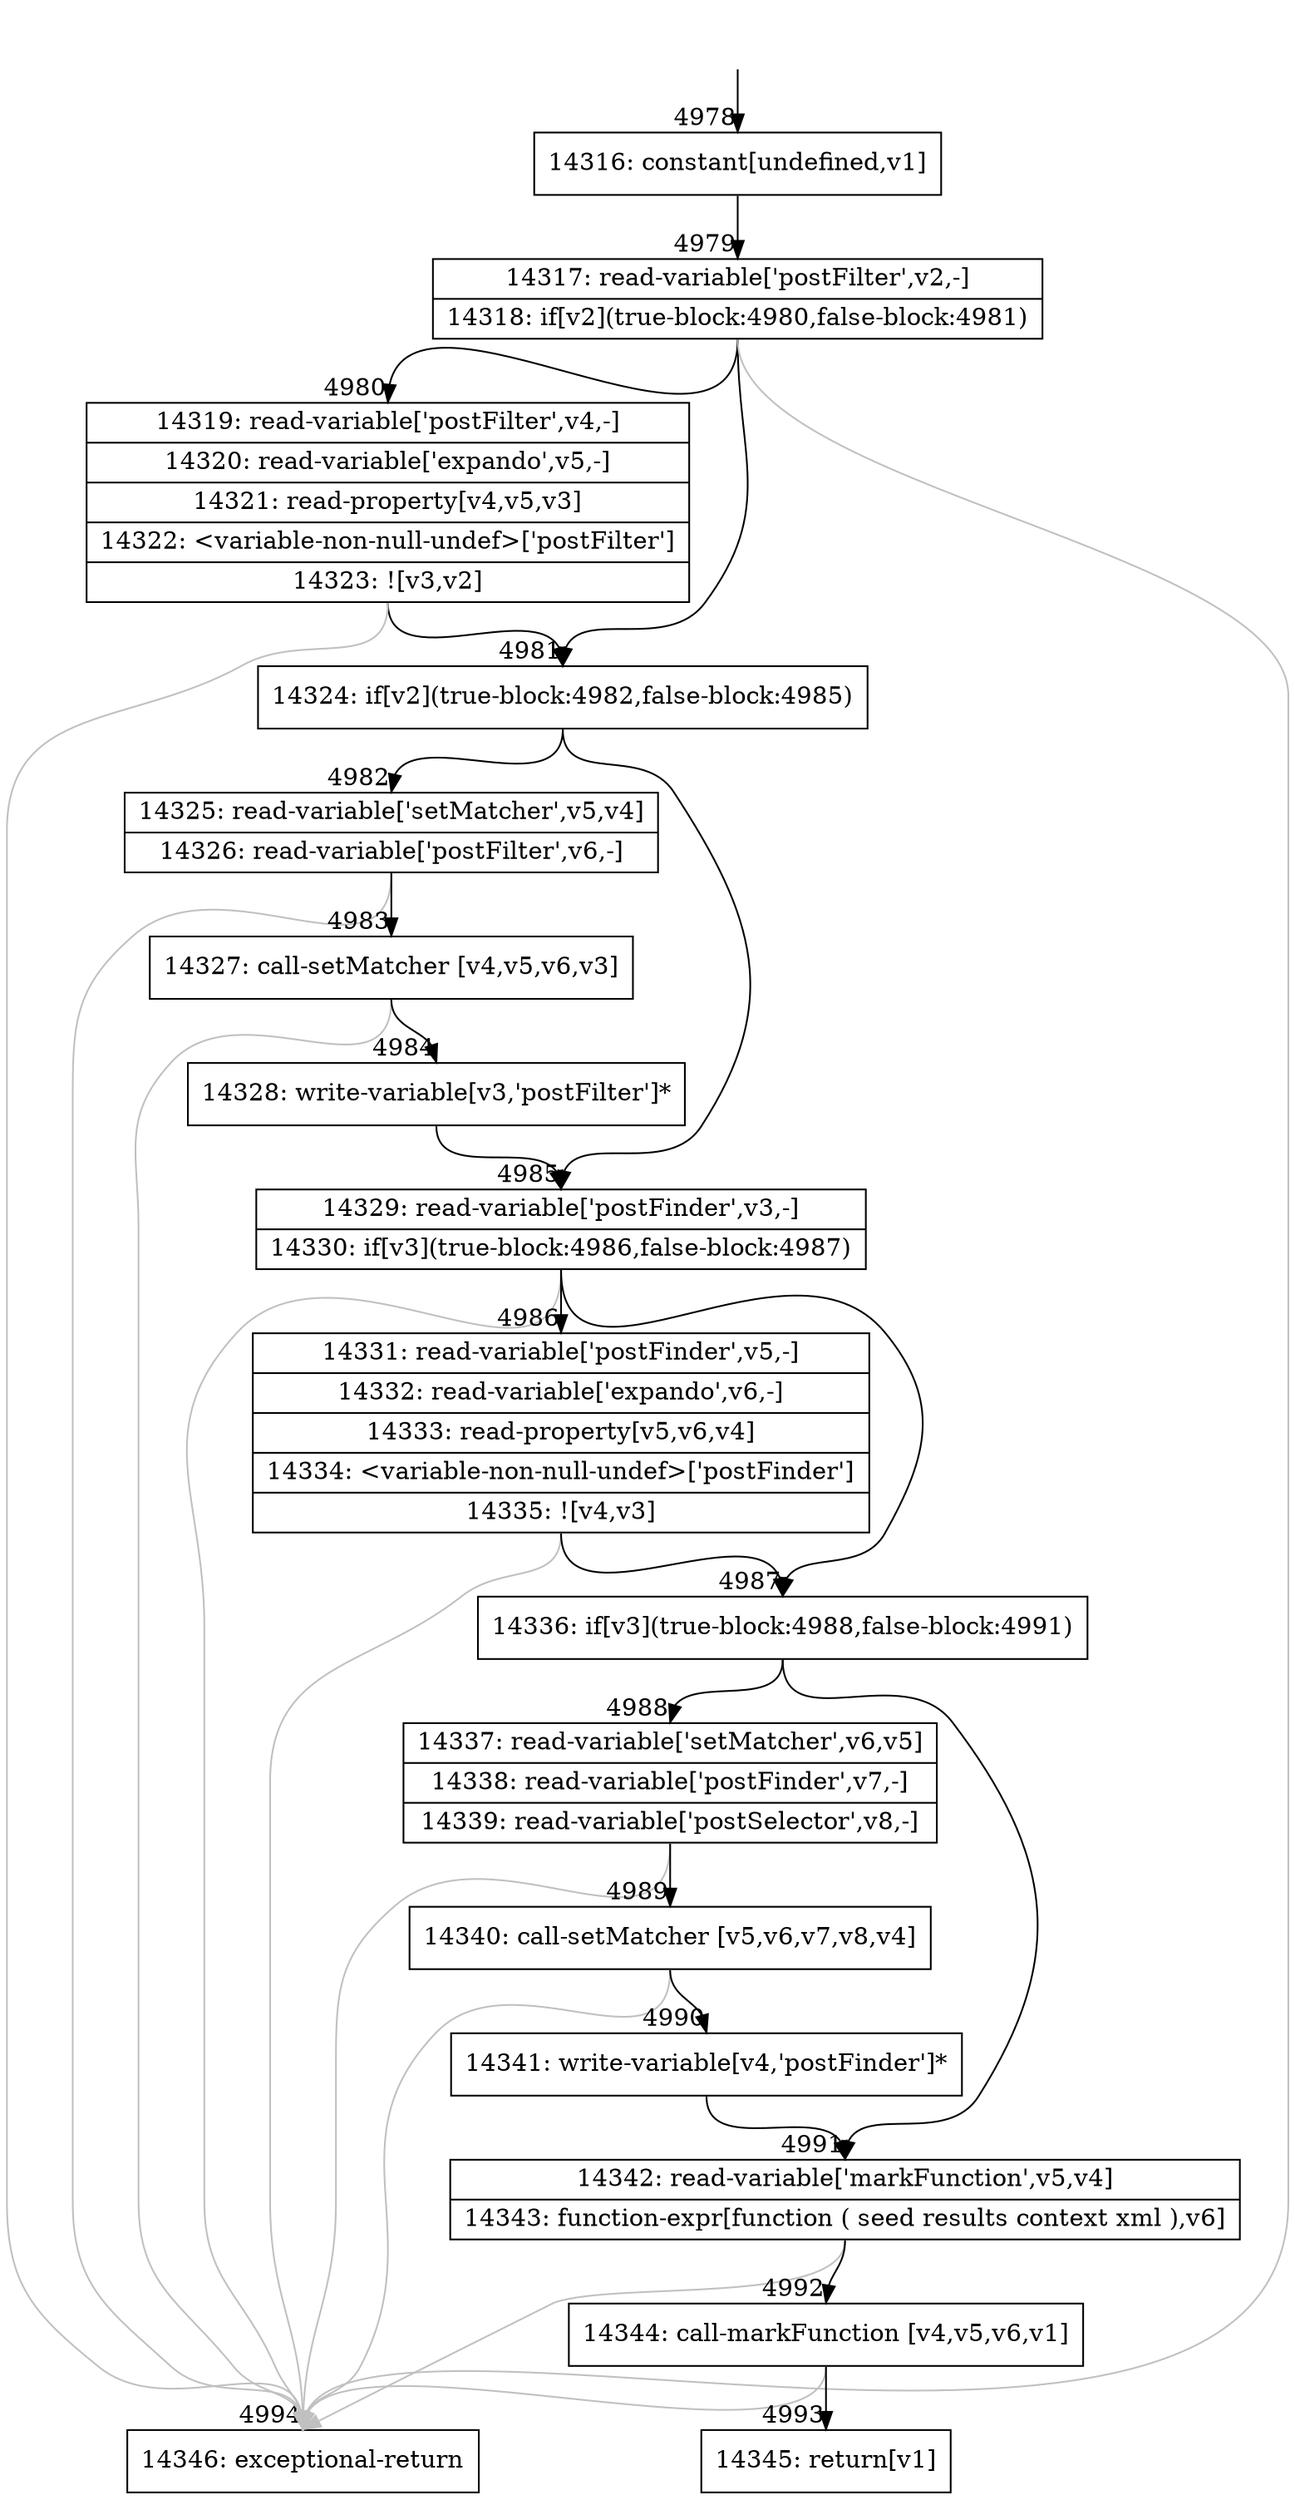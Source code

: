 digraph {
rankdir="TD"
BB_entry326[shape=none,label=""];
BB_entry326 -> BB4978 [tailport=s, headport=n, headlabel="    4978"]
BB4978 [shape=record label="{14316: constant[undefined,v1]}" ] 
BB4978 -> BB4979 [tailport=s, headport=n, headlabel="      4979"]
BB4979 [shape=record label="{14317: read-variable['postFilter',v2,-]|14318: if[v2](true-block:4980,false-block:4981)}" ] 
BB4979 -> BB4981 [tailport=s, headport=n, headlabel="      4981"]
BB4979 -> BB4980 [tailport=s, headport=n, headlabel="      4980"]
BB4979 -> BB4994 [tailport=s, headport=n, color=gray, headlabel="      4994"]
BB4980 [shape=record label="{14319: read-variable['postFilter',v4,-]|14320: read-variable['expando',v5,-]|14321: read-property[v4,v5,v3]|14322: \<variable-non-null-undef\>['postFilter']|14323: ![v3,v2]}" ] 
BB4980 -> BB4981 [tailport=s, headport=n]
BB4980 -> BB4994 [tailport=s, headport=n, color=gray]
BB4981 [shape=record label="{14324: if[v2](true-block:4982,false-block:4985)}" ] 
BB4981 -> BB4982 [tailport=s, headport=n, headlabel="      4982"]
BB4981 -> BB4985 [tailport=s, headport=n, headlabel="      4985"]
BB4982 [shape=record label="{14325: read-variable['setMatcher',v5,v4]|14326: read-variable['postFilter',v6,-]}" ] 
BB4982 -> BB4983 [tailport=s, headport=n, headlabel="      4983"]
BB4982 -> BB4994 [tailport=s, headport=n, color=gray]
BB4983 [shape=record label="{14327: call-setMatcher [v4,v5,v6,v3]}" ] 
BB4983 -> BB4984 [tailport=s, headport=n, headlabel="      4984"]
BB4983 -> BB4994 [tailport=s, headport=n, color=gray]
BB4984 [shape=record label="{14328: write-variable[v3,'postFilter']*}" ] 
BB4984 -> BB4985 [tailport=s, headport=n]
BB4985 [shape=record label="{14329: read-variable['postFinder',v3,-]|14330: if[v3](true-block:4986,false-block:4987)}" ] 
BB4985 -> BB4987 [tailport=s, headport=n, headlabel="      4987"]
BB4985 -> BB4986 [tailport=s, headport=n, headlabel="      4986"]
BB4985 -> BB4994 [tailport=s, headport=n, color=gray]
BB4986 [shape=record label="{14331: read-variable['postFinder',v5,-]|14332: read-variable['expando',v6,-]|14333: read-property[v5,v6,v4]|14334: \<variable-non-null-undef\>['postFinder']|14335: ![v4,v3]}" ] 
BB4986 -> BB4987 [tailport=s, headport=n]
BB4986 -> BB4994 [tailport=s, headport=n, color=gray]
BB4987 [shape=record label="{14336: if[v3](true-block:4988,false-block:4991)}" ] 
BB4987 -> BB4988 [tailport=s, headport=n, headlabel="      4988"]
BB4987 -> BB4991 [tailport=s, headport=n, headlabel="      4991"]
BB4988 [shape=record label="{14337: read-variable['setMatcher',v6,v5]|14338: read-variable['postFinder',v7,-]|14339: read-variable['postSelector',v8,-]}" ] 
BB4988 -> BB4989 [tailport=s, headport=n, headlabel="      4989"]
BB4988 -> BB4994 [tailport=s, headport=n, color=gray]
BB4989 [shape=record label="{14340: call-setMatcher [v5,v6,v7,v8,v4]}" ] 
BB4989 -> BB4990 [tailport=s, headport=n, headlabel="      4990"]
BB4989 -> BB4994 [tailport=s, headport=n, color=gray]
BB4990 [shape=record label="{14341: write-variable[v4,'postFinder']*}" ] 
BB4990 -> BB4991 [tailport=s, headport=n]
BB4991 [shape=record label="{14342: read-variable['markFunction',v5,v4]|14343: function-expr[function ( seed results context xml ),v6]}" ] 
BB4991 -> BB4992 [tailport=s, headport=n, headlabel="      4992"]
BB4991 -> BB4994 [tailport=s, headport=n, color=gray]
BB4992 [shape=record label="{14344: call-markFunction [v4,v5,v6,v1]}" ] 
BB4992 -> BB4993 [tailport=s, headport=n, headlabel="      4993"]
BB4992 -> BB4994 [tailport=s, headport=n, color=gray]
BB4993 [shape=record label="{14345: return[v1]}" ] 
BB4994 [shape=record label="{14346: exceptional-return}" ] 
//#$~ 5263
}
